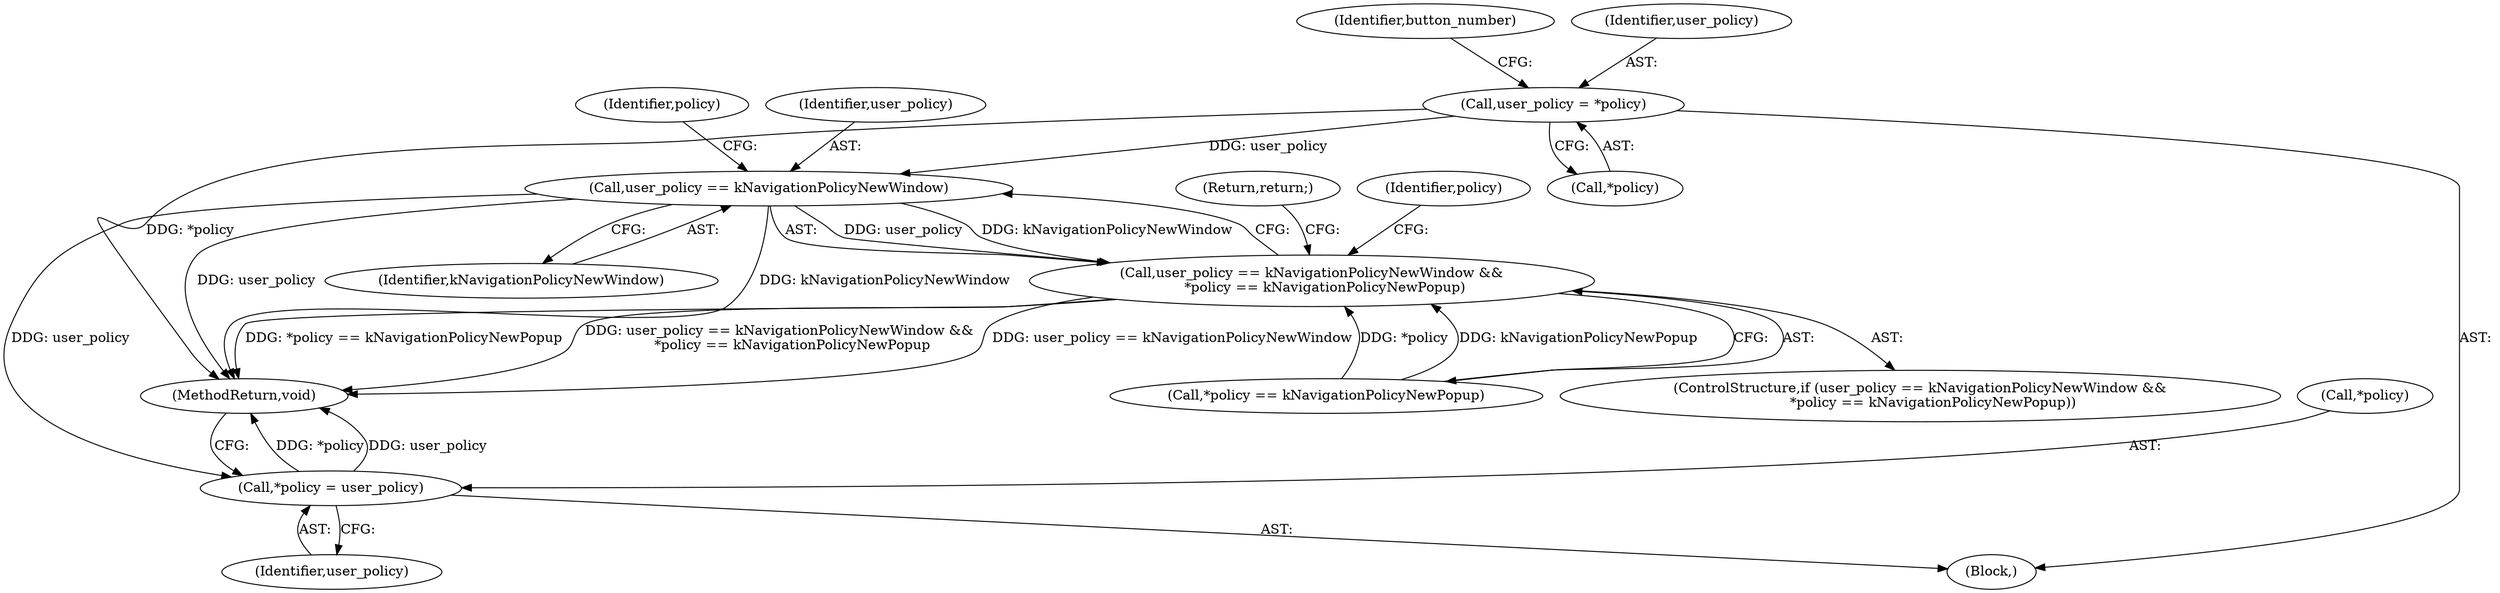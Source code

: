 digraph "0_Chrome_4379a7fcff8190aa7ba72307b398161c32102c52_2@pointer" {
"1000178" [label="(Call,user_policy = *policy)"];
"1000192" [label="(Call,user_policy == kNavigationPolicyNewWindow)"];
"1000191" [label="(Call,user_policy == kNavigationPolicyNewWindow &&\n      *policy == kNavigationPolicyNewPopup)"];
"1000200" [label="(Call,*policy = user_policy)"];
"1000183" [label="(Identifier,button_number)"];
"1000193" [label="(Identifier,user_policy)"];
"1000178" [label="(Call,user_policy = *policy)"];
"1000202" [label="(Identifier,policy)"];
"1000200" [label="(Call,*policy = user_policy)"];
"1000180" [label="(Call,*policy)"];
"1000199" [label="(Return,return;)"];
"1000201" [label="(Call,*policy)"];
"1000190" [label="(ControlStructure,if (user_policy == kNavigationPolicyNewWindow &&\n      *policy == kNavigationPolicyNewPopup))"];
"1000204" [label="(MethodReturn,void)"];
"1000179" [label="(Identifier,user_policy)"];
"1000191" [label="(Call,user_policy == kNavigationPolicyNewWindow &&\n      *policy == kNavigationPolicyNewPopup)"];
"1000194" [label="(Identifier,kNavigationPolicyNewWindow)"];
"1000203" [label="(Identifier,user_policy)"];
"1000103" [label="(Block,)"];
"1000192" [label="(Call,user_policy == kNavigationPolicyNewWindow)"];
"1000195" [label="(Call,*policy == kNavigationPolicyNewPopup)"];
"1000197" [label="(Identifier,policy)"];
"1000178" -> "1000103"  [label="AST: "];
"1000178" -> "1000180"  [label="CFG: "];
"1000179" -> "1000178"  [label="AST: "];
"1000180" -> "1000178"  [label="AST: "];
"1000183" -> "1000178"  [label="CFG: "];
"1000178" -> "1000204"  [label="DDG: *policy"];
"1000178" -> "1000192"  [label="DDG: user_policy"];
"1000192" -> "1000191"  [label="AST: "];
"1000192" -> "1000194"  [label="CFG: "];
"1000193" -> "1000192"  [label="AST: "];
"1000194" -> "1000192"  [label="AST: "];
"1000197" -> "1000192"  [label="CFG: "];
"1000191" -> "1000192"  [label="CFG: "];
"1000192" -> "1000204"  [label="DDG: kNavigationPolicyNewWindow"];
"1000192" -> "1000204"  [label="DDG: user_policy"];
"1000192" -> "1000191"  [label="DDG: user_policy"];
"1000192" -> "1000191"  [label="DDG: kNavigationPolicyNewWindow"];
"1000192" -> "1000200"  [label="DDG: user_policy"];
"1000191" -> "1000190"  [label="AST: "];
"1000191" -> "1000195"  [label="CFG: "];
"1000195" -> "1000191"  [label="AST: "];
"1000199" -> "1000191"  [label="CFG: "];
"1000202" -> "1000191"  [label="CFG: "];
"1000191" -> "1000204"  [label="DDG: *policy == kNavigationPolicyNewPopup"];
"1000191" -> "1000204"  [label="DDG: user_policy == kNavigationPolicyNewWindow &&\n      *policy == kNavigationPolicyNewPopup"];
"1000191" -> "1000204"  [label="DDG: user_policy == kNavigationPolicyNewWindow"];
"1000195" -> "1000191"  [label="DDG: *policy"];
"1000195" -> "1000191"  [label="DDG: kNavigationPolicyNewPopup"];
"1000200" -> "1000103"  [label="AST: "];
"1000200" -> "1000203"  [label="CFG: "];
"1000201" -> "1000200"  [label="AST: "];
"1000203" -> "1000200"  [label="AST: "];
"1000204" -> "1000200"  [label="CFG: "];
"1000200" -> "1000204"  [label="DDG: *policy"];
"1000200" -> "1000204"  [label="DDG: user_policy"];
}
